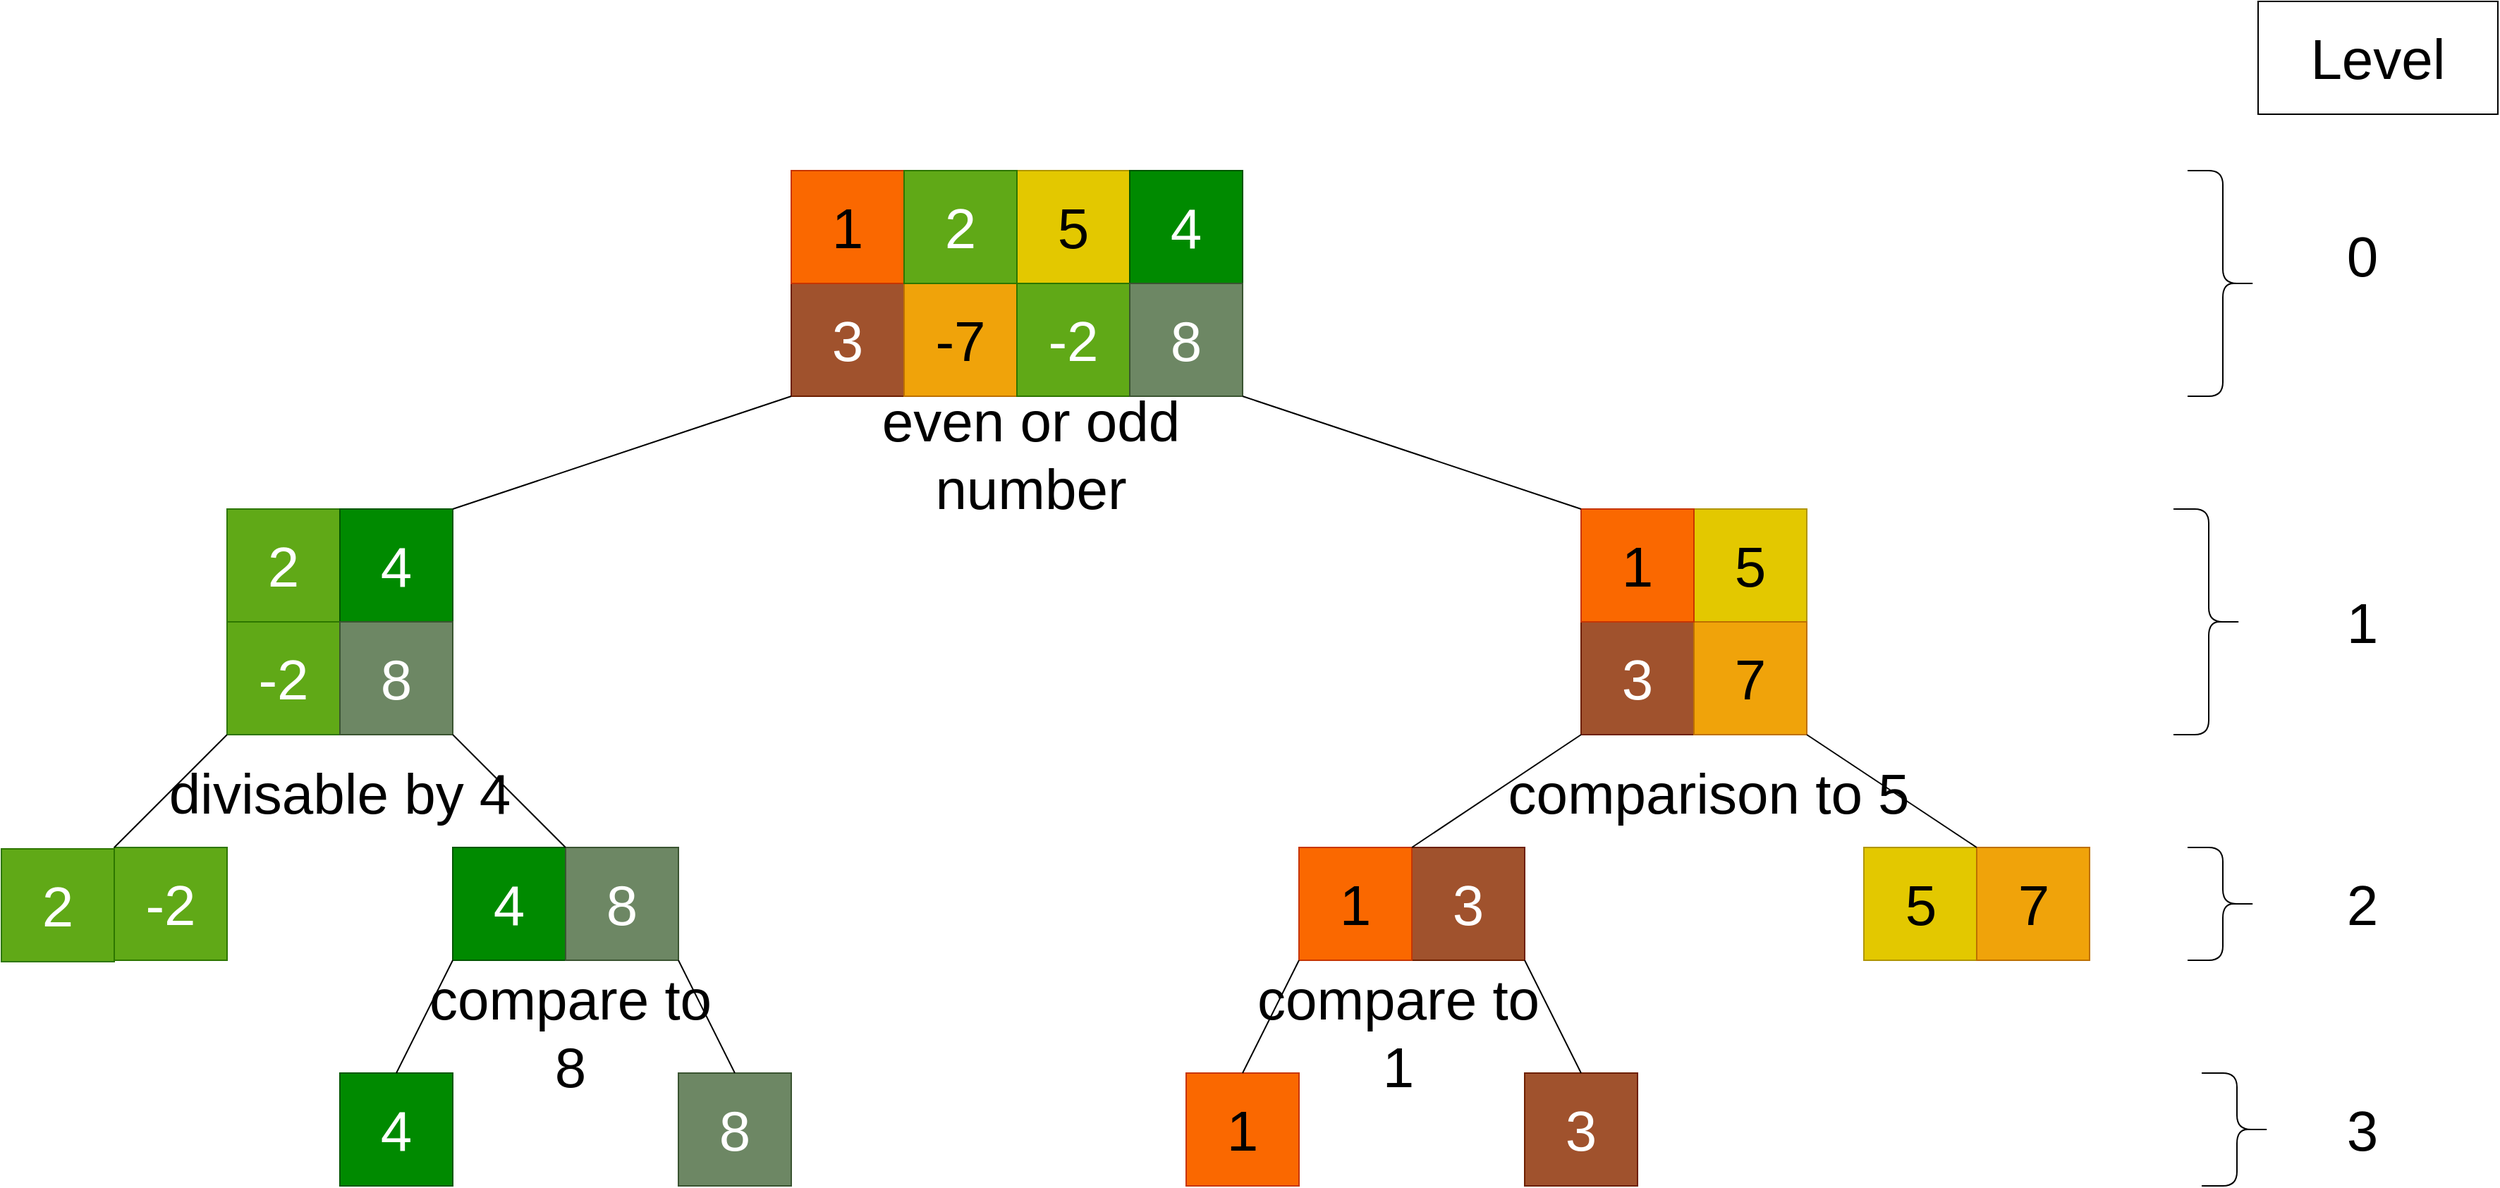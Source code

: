 <mxfile version="14.9.3" type="github">
  <diagram id="uaB0QT9AV6-Ae6WDJg3a" name="Page-1">
    <mxGraphModel dx="2426" dy="122" grid="1" gridSize="10" guides="1" tooltips="1" connect="1" arrows="1" fold="1" page="1" pageScale="1" pageWidth="827" pageHeight="1169" math="0" shadow="0">
      <root>
        <mxCell id="0" />
        <mxCell id="1" parent="0" />
        <mxCell id="C4JN5idLw0JAqQKMyaoo-1" value="" style="whiteSpace=wrap;html=1;aspect=fixed;fillColor=#fa6800;strokeColor=#C73500;fontColor=#000000;fontSize=40;" vertex="1" parent="1">
          <mxGeometry x="570" y="1289" width="80" height="80" as="geometry" />
        </mxCell>
        <mxCell id="C4JN5idLw0JAqQKMyaoo-2" value="" style="whiteSpace=wrap;html=1;aspect=fixed;fillColor=#6d8764;strokeColor=#3A5431;fontColor=#ffffff;fontSize=40;" vertex="1" parent="1">
          <mxGeometry x="650" y="1289" width="80" height="80" as="geometry" />
        </mxCell>
        <mxCell id="C4JN5idLw0JAqQKMyaoo-3" value="5" style="whiteSpace=wrap;html=1;aspect=fixed;fillColor=#e3c800;strokeColor=#B09500;fontColor=#000000;fontSize=40;" vertex="1" parent="1">
          <mxGeometry x="730" y="1289" width="80" height="80" as="geometry" />
        </mxCell>
        <mxCell id="C4JN5idLw0JAqQKMyaoo-4" value="" style="whiteSpace=wrap;html=1;aspect=fixed;fillColor=#008a00;strokeColor=#005700;fontColor=#ffffff;fontSize=40;" vertex="1" parent="1">
          <mxGeometry x="810" y="1289" width="80" height="80" as="geometry" />
        </mxCell>
        <mxCell id="C4JN5idLw0JAqQKMyaoo-5" value="3" style="whiteSpace=wrap;html=1;aspect=fixed;fillColor=#a0522d;strokeColor=#6D1F00;fontColor=#ffffff;fontSize=40;" vertex="1" parent="1">
          <mxGeometry x="570" y="1369" width="80" height="80" as="geometry" />
        </mxCell>
        <mxCell id="C4JN5idLw0JAqQKMyaoo-6" value="-7" style="whiteSpace=wrap;html=1;aspect=fixed;fillColor=#f0a30a;strokeColor=#BD7000;fontColor=#000000;fontSize=40;" vertex="1" parent="1">
          <mxGeometry x="650" y="1369" width="80" height="80" as="geometry" />
        </mxCell>
        <mxCell id="C4JN5idLw0JAqQKMyaoo-7" value="-2" style="whiteSpace=wrap;html=1;aspect=fixed;fillColor=#60a917;strokeColor=#2D7600;fontColor=#ffffff;fontSize=40;" vertex="1" parent="1">
          <mxGeometry x="730" y="1369" width="80" height="80" as="geometry" />
        </mxCell>
        <mxCell id="C4JN5idLw0JAqQKMyaoo-8" value="" style="whiteSpace=wrap;html=1;aspect=fixed;fillColor=#6d8764;strokeColor=#3A5431;fontColor=#ffffff;fontSize=40;" vertex="1" parent="1">
          <mxGeometry x="810" y="1369" width="80" height="80" as="geometry" />
        </mxCell>
        <mxCell id="C4JN5idLw0JAqQKMyaoo-9" value="1" style="whiteSpace=wrap;html=1;aspect=fixed;fillColor=#fa6800;strokeColor=#C73500;fontColor=#000000;fontSize=40;" vertex="1" parent="1">
          <mxGeometry x="570" y="1289" width="80" height="80" as="geometry" />
        </mxCell>
        <mxCell id="C4JN5idLw0JAqQKMyaoo-10" value="5" style="whiteSpace=wrap;html=1;aspect=fixed;fillColor=#e3c800;strokeColor=#B09500;fontColor=#000000;fontSize=40;" vertex="1" parent="1">
          <mxGeometry x="1210" y="1529" width="80" height="80" as="geometry" />
        </mxCell>
        <mxCell id="C4JN5idLw0JAqQKMyaoo-11" value="3" style="whiteSpace=wrap;html=1;aspect=fixed;fillColor=#a0522d;strokeColor=#6D1F00;fontColor=#ffffff;fontSize=40;" vertex="1" parent="1">
          <mxGeometry x="1130" y="1609" width="80" height="80" as="geometry" />
        </mxCell>
        <mxCell id="C4JN5idLw0JAqQKMyaoo-12" value="7" style="whiteSpace=wrap;html=1;aspect=fixed;fillColor=#f0a30a;strokeColor=#BD7000;fontColor=#000000;fontSize=40;" vertex="1" parent="1">
          <mxGeometry x="1210" y="1609" width="80" height="80" as="geometry" />
        </mxCell>
        <mxCell id="C4JN5idLw0JAqQKMyaoo-13" value="1" style="whiteSpace=wrap;html=1;aspect=fixed;fillColor=#fa6800;strokeColor=#C73500;fontColor=#000000;fontSize=40;" vertex="1" parent="1">
          <mxGeometry x="1130" y="1529" width="80" height="80" as="geometry" />
        </mxCell>
        <mxCell id="C4JN5idLw0JAqQKMyaoo-14" value="" style="whiteSpace=wrap;html=1;aspect=fixed;fillColor=#6d8764;strokeColor=#3A5431;fontColor=#ffffff;fontSize=40;" vertex="1" parent="1">
          <mxGeometry x="650" y="1289" width="80" height="80" as="geometry" />
        </mxCell>
        <mxCell id="C4JN5idLw0JAqQKMyaoo-15" value="2" style="whiteSpace=wrap;html=1;aspect=fixed;fillColor=#60a917;strokeColor=#2D7600;fontColor=#ffffff;fontSize=40;" vertex="1" parent="1">
          <mxGeometry x="650" y="1289" width="80" height="80" as="geometry" />
        </mxCell>
        <mxCell id="C4JN5idLw0JAqQKMyaoo-16" value="4" style="whiteSpace=wrap;html=1;aspect=fixed;fillColor=#008a00;strokeColor=#005700;fontColor=#ffffff;fontSize=40;" vertex="1" parent="1">
          <mxGeometry x="810" y="1289" width="80" height="80" as="geometry" />
        </mxCell>
        <mxCell id="C4JN5idLw0JAqQKMyaoo-17" value="8" style="whiteSpace=wrap;html=1;aspect=fixed;fillColor=#6d8764;strokeColor=#3A5431;fontColor=#ffffff;fontSize=40;" vertex="1" parent="1">
          <mxGeometry x="810" y="1369" width="80" height="80" as="geometry" />
        </mxCell>
        <mxCell id="C4JN5idLw0JAqQKMyaoo-18" value="-2" style="whiteSpace=wrap;html=1;aspect=fixed;fillColor=#60a917;strokeColor=#2D7600;fontColor=#ffffff;fontSize=40;" vertex="1" parent="1">
          <mxGeometry x="170" y="1609" width="80" height="80" as="geometry" />
        </mxCell>
        <mxCell id="C4JN5idLw0JAqQKMyaoo-19" value="2" style="whiteSpace=wrap;html=1;aspect=fixed;fillColor=#60a917;strokeColor=#2D7600;fontColor=#ffffff;fontSize=40;" vertex="1" parent="1">
          <mxGeometry x="170" y="1529" width="80" height="80" as="geometry" />
        </mxCell>
        <mxCell id="C4JN5idLw0JAqQKMyaoo-20" value="4" style="whiteSpace=wrap;html=1;aspect=fixed;fillColor=#008a00;strokeColor=#005700;fontColor=#ffffff;fontSize=40;" vertex="1" parent="1">
          <mxGeometry x="250" y="1529" width="80" height="80" as="geometry" />
        </mxCell>
        <mxCell id="C4JN5idLw0JAqQKMyaoo-21" value="8" style="whiteSpace=wrap;html=1;aspect=fixed;fillColor=#6d8764;strokeColor=#3A5431;fontColor=#ffffff;fontSize=40;" vertex="1" parent="1">
          <mxGeometry x="250" y="1609" width="80" height="80" as="geometry" />
        </mxCell>
        <mxCell id="C4JN5idLw0JAqQKMyaoo-22" value="-2" style="whiteSpace=wrap;html=1;aspect=fixed;fillColor=#60a917;strokeColor=#2D7600;fontColor=#ffffff;fontSize=40;" vertex="1" parent="1">
          <mxGeometry x="90" y="1769" width="80" height="80" as="geometry" />
        </mxCell>
        <mxCell id="C4JN5idLw0JAqQKMyaoo-23" value="4" style="whiteSpace=wrap;html=1;aspect=fixed;fillColor=#008a00;strokeColor=#005700;fontColor=#ffffff;fontSize=40;" vertex="1" parent="1">
          <mxGeometry x="330" y="1769" width="80" height="80" as="geometry" />
        </mxCell>
        <mxCell id="C4JN5idLw0JAqQKMyaoo-24" value="8" style="whiteSpace=wrap;html=1;aspect=fixed;fillColor=#6d8764;strokeColor=#3A5431;fontColor=#ffffff;fontSize=40;" vertex="1" parent="1">
          <mxGeometry x="410" y="1769" width="80" height="80" as="geometry" />
        </mxCell>
        <mxCell id="C4JN5idLw0JAqQKMyaoo-25" value="4" style="whiteSpace=wrap;html=1;aspect=fixed;fillColor=#008a00;strokeColor=#005700;fontColor=#ffffff;fontSize=40;" vertex="1" parent="1">
          <mxGeometry x="250" y="1929" width="80" height="80" as="geometry" />
        </mxCell>
        <mxCell id="C4JN5idLw0JAqQKMyaoo-26" value="8" style="whiteSpace=wrap;html=1;aspect=fixed;fillColor=#6d8764;strokeColor=#3A5431;fontColor=#ffffff;fontSize=40;" vertex="1" parent="1">
          <mxGeometry x="490" y="1929" width="80" height="80" as="geometry" />
        </mxCell>
        <mxCell id="C4JN5idLw0JAqQKMyaoo-27" value="3" style="whiteSpace=wrap;html=1;aspect=fixed;fillColor=#a0522d;strokeColor=#6D1F00;fontColor=#ffffff;fontSize=40;" vertex="1" parent="1">
          <mxGeometry x="1010" y="1769" width="80" height="80" as="geometry" />
        </mxCell>
        <mxCell id="C4JN5idLw0JAqQKMyaoo-28" value="1" style="whiteSpace=wrap;html=1;aspect=fixed;fillColor=#fa6800;strokeColor=#C73500;fontColor=#000000;fontSize=40;" vertex="1" parent="1">
          <mxGeometry x="930" y="1769" width="80" height="80" as="geometry" />
        </mxCell>
        <mxCell id="C4JN5idLw0JAqQKMyaoo-29" value="5" style="whiteSpace=wrap;html=1;aspect=fixed;fillColor=#e3c800;strokeColor=#B09500;fontColor=#000000;fontSize=40;" vertex="1" parent="1">
          <mxGeometry x="1330.5" y="1769" width="80" height="80" as="geometry" />
        </mxCell>
        <mxCell id="C4JN5idLw0JAqQKMyaoo-30" value="7" style="whiteSpace=wrap;html=1;aspect=fixed;fillColor=#f0a30a;strokeColor=#BD7000;fontColor=#000000;fontSize=40;" vertex="1" parent="1">
          <mxGeometry x="1410.5" y="1769" width="80" height="80" as="geometry" />
        </mxCell>
        <mxCell id="C4JN5idLw0JAqQKMyaoo-31" value="1" style="whiteSpace=wrap;html=1;aspect=fixed;fillColor=#fa6800;strokeColor=#C73500;fontColor=#000000;fontSize=40;" vertex="1" parent="1">
          <mxGeometry x="850" y="1929" width="80" height="80" as="geometry" />
        </mxCell>
        <mxCell id="C4JN5idLw0JAqQKMyaoo-32" value="3" style="whiteSpace=wrap;html=1;aspect=fixed;fillColor=#a0522d;strokeColor=#6D1F00;fontColor=#ffffff;fontSize=40;" vertex="1" parent="1">
          <mxGeometry x="1090" y="1929" width="80" height="80" as="geometry" />
        </mxCell>
        <mxCell id="C4JN5idLw0JAqQKMyaoo-33" value="" style="endArrow=none;html=1;exitX=1;exitY=0;exitDx=0;exitDy=0;entryX=0;entryY=1;entryDx=0;entryDy=0;fontSize=40;" edge="1" parent="1" source="C4JN5idLw0JAqQKMyaoo-20" target="C4JN5idLw0JAqQKMyaoo-5">
          <mxGeometry width="50" height="50" relative="1" as="geometry">
            <mxPoint x="710" y="1539" as="sourcePoint" />
            <mxPoint x="760" y="1489" as="targetPoint" />
          </mxGeometry>
        </mxCell>
        <mxCell id="C4JN5idLw0JAqQKMyaoo-34" value="" style="endArrow=none;html=1;exitX=0;exitY=0;exitDx=0;exitDy=0;entryX=1;entryY=1;entryDx=0;entryDy=0;fontSize=40;" edge="1" parent="1" source="C4JN5idLw0JAqQKMyaoo-13" target="C4JN5idLw0JAqQKMyaoo-17">
          <mxGeometry width="50" height="50" relative="1" as="geometry">
            <mxPoint x="340" y="1539" as="sourcePoint" />
            <mxPoint x="580" y="1459" as="targetPoint" />
          </mxGeometry>
        </mxCell>
        <mxCell id="C4JN5idLw0JAqQKMyaoo-35" value="" style="endArrow=none;html=1;exitX=1;exitY=0;exitDx=0;exitDy=0;entryX=0;entryY=1;entryDx=0;entryDy=0;fontSize=40;" edge="1" parent="1">
          <mxGeometry width="50" height="50" relative="1" as="geometry">
            <mxPoint x="90" y="1769" as="sourcePoint" />
            <mxPoint x="170" y="1689" as="targetPoint" />
          </mxGeometry>
        </mxCell>
        <mxCell id="C4JN5idLw0JAqQKMyaoo-36" value="" style="endArrow=none;html=1;exitX=1;exitY=0;exitDx=0;exitDy=0;entryX=0;entryY=1;entryDx=0;entryDy=0;fontSize=40;" edge="1" parent="1" source="C4JN5idLw0JAqQKMyaoo-23">
          <mxGeometry width="50" height="50" relative="1" as="geometry">
            <mxPoint x="250" y="1769" as="sourcePoint" />
            <mxPoint x="330" y="1689" as="targetPoint" />
          </mxGeometry>
        </mxCell>
        <mxCell id="C4JN5idLw0JAqQKMyaoo-37" value="" style="endArrow=none;html=1;exitX=0;exitY=0;exitDx=0;exitDy=0;entryX=0;entryY=1;entryDx=0;entryDy=0;fontSize=40;" edge="1" parent="1" source="C4JN5idLw0JAqQKMyaoo-30">
          <mxGeometry width="50" height="50" relative="1" as="geometry">
            <mxPoint x="1370" y="1769" as="sourcePoint" />
            <mxPoint x="1290" y="1689" as="targetPoint" />
          </mxGeometry>
        </mxCell>
        <mxCell id="C4JN5idLw0JAqQKMyaoo-38" value="" style="endArrow=none;html=1;exitX=0;exitY=0;exitDx=0;exitDy=0;entryX=0;entryY=1;entryDx=0;entryDy=0;fontSize=40;" edge="1" parent="1" source="C4JN5idLw0JAqQKMyaoo-27">
          <mxGeometry width="50" height="50" relative="1" as="geometry">
            <mxPoint x="1250.5" y="1769" as="sourcePoint" />
            <mxPoint x="1130" y="1689" as="targetPoint" />
          </mxGeometry>
        </mxCell>
        <mxCell id="C4JN5idLw0JAqQKMyaoo-39" value="" style="endArrow=none;html=1;exitX=0.5;exitY=0;exitDx=0;exitDy=0;entryX=0;entryY=1;entryDx=0;entryDy=0;fontSize=40;" edge="1" parent="1" source="C4JN5idLw0JAqQKMyaoo-31">
          <mxGeometry width="50" height="50" relative="1" as="geometry">
            <mxPoint x="810.0" y="1929" as="sourcePoint" />
            <mxPoint x="930" y="1849" as="targetPoint" />
          </mxGeometry>
        </mxCell>
        <mxCell id="C4JN5idLw0JAqQKMyaoo-40" value="" style="endArrow=none;html=1;exitX=0.5;exitY=0;exitDx=0;exitDy=0;entryX=0;entryY=1;entryDx=0;entryDy=0;fontSize=40;" edge="1" parent="1" source="C4JN5idLw0JAqQKMyaoo-32">
          <mxGeometry width="50" height="50" relative="1" as="geometry">
            <mxPoint x="1050" y="1929" as="sourcePoint" />
            <mxPoint x="1090" y="1849" as="targetPoint" />
          </mxGeometry>
        </mxCell>
        <mxCell id="C4JN5idLw0JAqQKMyaoo-41" value="" style="endArrow=none;html=1;exitX=0.5;exitY=0;exitDx=0;exitDy=0;entryX=0;entryY=1;entryDx=0;entryDy=0;fontSize=40;" edge="1" parent="1" source="C4JN5idLw0JAqQKMyaoo-26">
          <mxGeometry width="50" height="50" relative="1" as="geometry">
            <mxPoint x="570" y="1929" as="sourcePoint" />
            <mxPoint x="490" y="1849" as="targetPoint" />
          </mxGeometry>
        </mxCell>
        <mxCell id="C4JN5idLw0JAqQKMyaoo-42" value="" style="endArrow=none;html=1;exitX=0.5;exitY=0;exitDx=0;exitDy=0;entryX=0;entryY=1;entryDx=0;entryDy=0;fontSize=40;" edge="1" parent="1" source="C4JN5idLw0JAqQKMyaoo-25" target="C4JN5idLw0JAqQKMyaoo-23">
          <mxGeometry width="50" height="50" relative="1" as="geometry">
            <mxPoint x="540" y="1939" as="sourcePoint" />
            <mxPoint x="500" y="1859" as="targetPoint" />
          </mxGeometry>
        </mxCell>
        <mxCell id="C4JN5idLw0JAqQKMyaoo-43" value="&lt;span style=&quot;font-size: 40px;&quot;&gt;Level&lt;br style=&quot;font-size: 40px;&quot;&gt;&lt;/span&gt;" style="rounded=0;whiteSpace=wrap;html=1;fontSize=40;" vertex="1" parent="1">
          <mxGeometry x="1610" y="1169" width="170" height="80" as="geometry" />
        </mxCell>
        <mxCell id="C4JN5idLw0JAqQKMyaoo-44" value="&lt;font style=&quot;font-size: 40px;&quot;&gt;0&lt;br style=&quot;font-size: 40px;&quot;&gt;&lt;/font&gt;" style="text;html=1;strokeColor=none;fillColor=none;align=center;verticalAlign=middle;whiteSpace=wrap;rounded=0;fontSize=40;" vertex="1" parent="1">
          <mxGeometry x="1664" y="1339" width="40" height="20" as="geometry" />
        </mxCell>
        <mxCell id="C4JN5idLw0JAqQKMyaoo-45" value="&lt;font style=&quot;font-size: 40px;&quot;&gt;1&lt;br style=&quot;font-size: 40px;&quot;&gt;&lt;/font&gt;" style="text;html=1;strokeColor=none;fillColor=none;align=center;verticalAlign=middle;whiteSpace=wrap;rounded=0;fontSize=40;" vertex="1" parent="1">
          <mxGeometry x="1664" y="1599" width="40" height="20" as="geometry" />
        </mxCell>
        <mxCell id="C4JN5idLw0JAqQKMyaoo-46" value="&lt;font style=&quot;font-size: 40px;&quot;&gt;2&lt;br style=&quot;font-size: 40px;&quot;&gt;&lt;/font&gt;" style="text;html=1;strokeColor=none;fillColor=none;align=center;verticalAlign=middle;whiteSpace=wrap;rounded=0;fontSize=40;" vertex="1" parent="1">
          <mxGeometry x="1664" y="1799" width="40" height="20" as="geometry" />
        </mxCell>
        <mxCell id="C4JN5idLw0JAqQKMyaoo-47" value="&lt;font style=&quot;font-size: 40px;&quot;&gt;3&lt;br style=&quot;font-size: 40px;&quot;&gt;&lt;/font&gt;" style="text;html=1;strokeColor=none;fillColor=none;align=center;verticalAlign=middle;whiteSpace=wrap;rounded=0;fontSize=40;" vertex="1" parent="1">
          <mxGeometry x="1664" y="1959" width="40" height="20" as="geometry" />
        </mxCell>
        <mxCell id="C4JN5idLw0JAqQKMyaoo-48" value="" style="shape=curlyBracket;whiteSpace=wrap;html=1;rounded=1;flipH=1;fontSize=40;" vertex="1" parent="1">
          <mxGeometry x="1560" y="1289" width="50" height="160" as="geometry" />
        </mxCell>
        <mxCell id="C4JN5idLw0JAqQKMyaoo-49" value="" style="shape=curlyBracket;whiteSpace=wrap;html=1;rounded=1;flipH=1;fontSize=40;" vertex="1" parent="1">
          <mxGeometry x="1550" y="1529" width="50" height="160" as="geometry" />
        </mxCell>
        <mxCell id="C4JN5idLw0JAqQKMyaoo-50" value="" style="shape=curlyBracket;whiteSpace=wrap;html=1;rounded=1;flipH=1;fontSize=40;" vertex="1" parent="1">
          <mxGeometry x="1560" y="1769" width="50" height="80" as="geometry" />
        </mxCell>
        <mxCell id="C4JN5idLw0JAqQKMyaoo-51" value="" style="shape=curlyBracket;whiteSpace=wrap;html=1;rounded=1;flipH=1;fontSize=40;" vertex="1" parent="1">
          <mxGeometry x="1570" y="1929" width="50" height="80" as="geometry" />
        </mxCell>
        <mxCell id="C4JN5idLw0JAqQKMyaoo-52" value="even or odd number" style="text;html=1;strokeColor=none;fillColor=none;align=center;verticalAlign=middle;whiteSpace=wrap;rounded=0;fontSize=40;" vertex="1" parent="1">
          <mxGeometry x="600" y="1480" width="280" height="20" as="geometry" />
        </mxCell>
        <mxCell id="C4JN5idLw0JAqQKMyaoo-53" value="divisable by 4" style="text;html=1;strokeColor=none;fillColor=none;align=center;verticalAlign=middle;whiteSpace=wrap;rounded=0;fontSize=40;" vertex="1" parent="1">
          <mxGeometry x="110" y="1720" width="280" height="20" as="geometry" />
        </mxCell>
        <mxCell id="C4JN5idLw0JAqQKMyaoo-54" value="comparison to 5" style="text;html=1;align=center;verticalAlign=middle;resizable=0;points=[];autosize=1;strokeColor=none;fontSize=40;" vertex="1" parent="1">
          <mxGeometry x="1070" y="1705" width="300" height="50" as="geometry" />
        </mxCell>
        <mxCell id="C4JN5idLw0JAqQKMyaoo-55" value="compare to&lt;br&gt;8" style="text;html=1;align=center;verticalAlign=middle;resizable=0;points=[];autosize=1;strokeColor=none;fontSize=40;" vertex="1" parent="1">
          <mxGeometry x="303" y="1850" width="220" height="100" as="geometry" />
        </mxCell>
        <mxCell id="C4JN5idLw0JAqQKMyaoo-56" value="compare to&lt;br&gt;1" style="text;html=1;align=center;verticalAlign=middle;resizable=0;points=[];autosize=1;strokeColor=none;fontSize=40;" vertex="1" parent="1">
          <mxGeometry x="890" y="1850" width="220" height="100" as="geometry" />
        </mxCell>
        <mxCell id="C4JN5idLw0JAqQKMyaoo-57" value="2" style="whiteSpace=wrap;html=1;aspect=fixed;fillColor=#60a917;strokeColor=#2D7600;fontColor=#ffffff;fontSize=40;" vertex="1" parent="1">
          <mxGeometry x="10" y="1770" width="80" height="80" as="geometry" />
        </mxCell>
      </root>
    </mxGraphModel>
  </diagram>
</mxfile>
